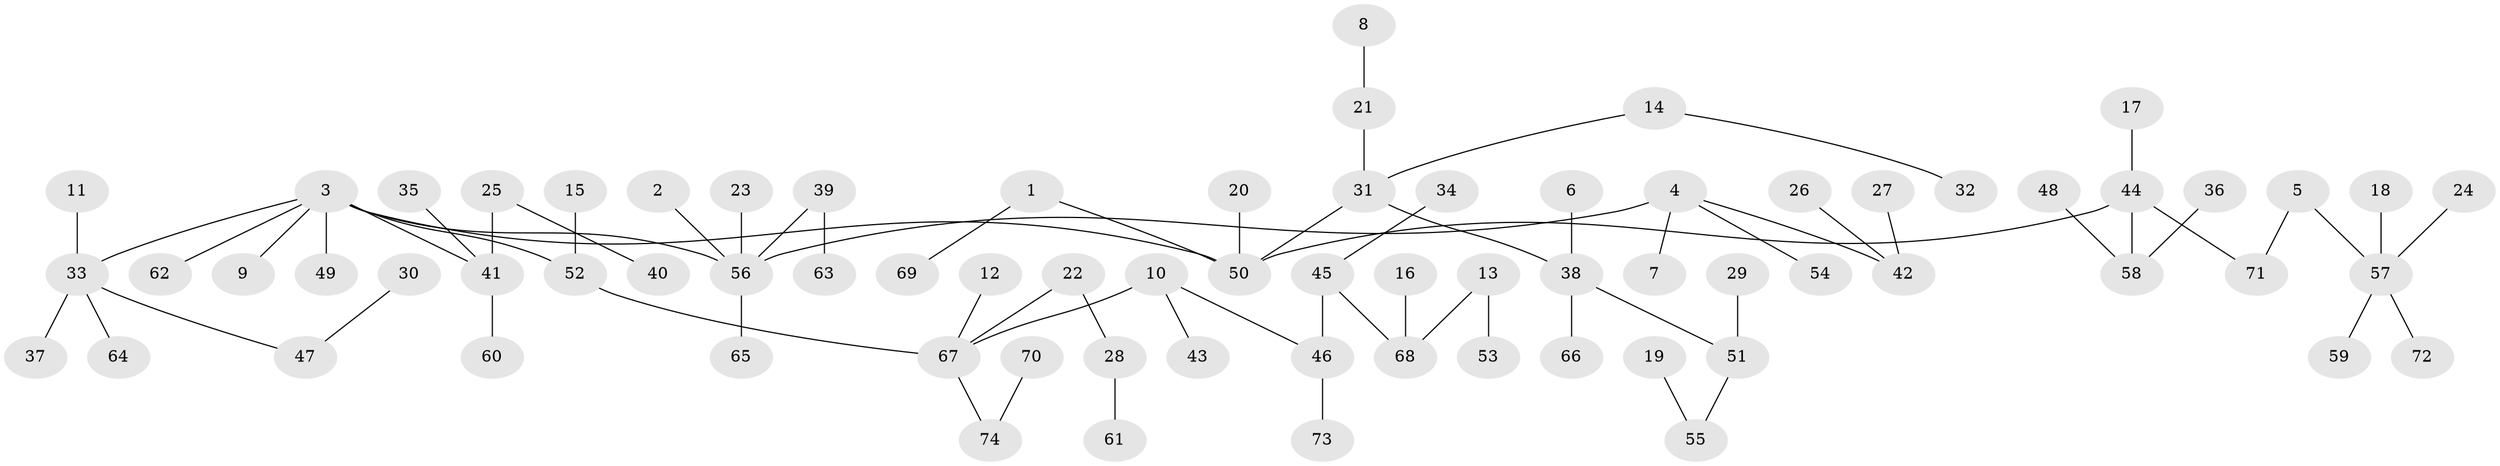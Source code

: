 // original degree distribution, {4: 0.08163265306122448, 5: 0.04081632653061224, 7: 0.006802721088435374, 2: 0.2857142857142857, 6: 0.02040816326530612, 1: 0.4897959183673469, 3: 0.07482993197278912}
// Generated by graph-tools (version 1.1) at 2025/26/03/09/25 03:26:25]
// undirected, 74 vertices, 73 edges
graph export_dot {
graph [start="1"]
  node [color=gray90,style=filled];
  1;
  2;
  3;
  4;
  5;
  6;
  7;
  8;
  9;
  10;
  11;
  12;
  13;
  14;
  15;
  16;
  17;
  18;
  19;
  20;
  21;
  22;
  23;
  24;
  25;
  26;
  27;
  28;
  29;
  30;
  31;
  32;
  33;
  34;
  35;
  36;
  37;
  38;
  39;
  40;
  41;
  42;
  43;
  44;
  45;
  46;
  47;
  48;
  49;
  50;
  51;
  52;
  53;
  54;
  55;
  56;
  57;
  58;
  59;
  60;
  61;
  62;
  63;
  64;
  65;
  66;
  67;
  68;
  69;
  70;
  71;
  72;
  73;
  74;
  1 -- 50 [weight=1.0];
  1 -- 69 [weight=1.0];
  2 -- 56 [weight=1.0];
  3 -- 9 [weight=1.0];
  3 -- 33 [weight=1.0];
  3 -- 41 [weight=1.0];
  3 -- 49 [weight=1.0];
  3 -- 50 [weight=1.0];
  3 -- 52 [weight=1.0];
  3 -- 56 [weight=1.0];
  3 -- 62 [weight=1.0];
  4 -- 7 [weight=1.0];
  4 -- 42 [weight=1.0];
  4 -- 54 [weight=1.0];
  4 -- 56 [weight=1.0];
  5 -- 57 [weight=1.0];
  5 -- 71 [weight=1.0];
  6 -- 38 [weight=1.0];
  8 -- 21 [weight=1.0];
  10 -- 43 [weight=1.0];
  10 -- 46 [weight=1.0];
  10 -- 67 [weight=1.0];
  11 -- 33 [weight=1.0];
  12 -- 67 [weight=1.0];
  13 -- 53 [weight=1.0];
  13 -- 68 [weight=1.0];
  14 -- 31 [weight=1.0];
  14 -- 32 [weight=1.0];
  15 -- 52 [weight=1.0];
  16 -- 68 [weight=1.0];
  17 -- 44 [weight=1.0];
  18 -- 57 [weight=1.0];
  19 -- 55 [weight=1.0];
  20 -- 50 [weight=1.0];
  21 -- 31 [weight=1.0];
  22 -- 28 [weight=1.0];
  22 -- 67 [weight=1.0];
  23 -- 56 [weight=1.0];
  24 -- 57 [weight=1.0];
  25 -- 40 [weight=1.0];
  25 -- 41 [weight=1.0];
  26 -- 42 [weight=1.0];
  27 -- 42 [weight=1.0];
  28 -- 61 [weight=1.0];
  29 -- 51 [weight=1.0];
  30 -- 47 [weight=1.0];
  31 -- 38 [weight=1.0];
  31 -- 50 [weight=1.0];
  33 -- 37 [weight=1.0];
  33 -- 47 [weight=1.0];
  33 -- 64 [weight=1.0];
  34 -- 45 [weight=1.0];
  35 -- 41 [weight=1.0];
  36 -- 58 [weight=1.0];
  38 -- 51 [weight=1.0];
  38 -- 66 [weight=1.0];
  39 -- 56 [weight=1.0];
  39 -- 63 [weight=1.0];
  41 -- 60 [weight=1.0];
  44 -- 50 [weight=1.0];
  44 -- 58 [weight=1.0];
  44 -- 71 [weight=1.0];
  45 -- 46 [weight=1.0];
  45 -- 68 [weight=1.0];
  46 -- 73 [weight=1.0];
  48 -- 58 [weight=1.0];
  51 -- 55 [weight=1.0];
  52 -- 67 [weight=1.0];
  56 -- 65 [weight=1.0];
  57 -- 59 [weight=1.0];
  57 -- 72 [weight=1.0];
  67 -- 74 [weight=1.0];
  70 -- 74 [weight=1.0];
}
